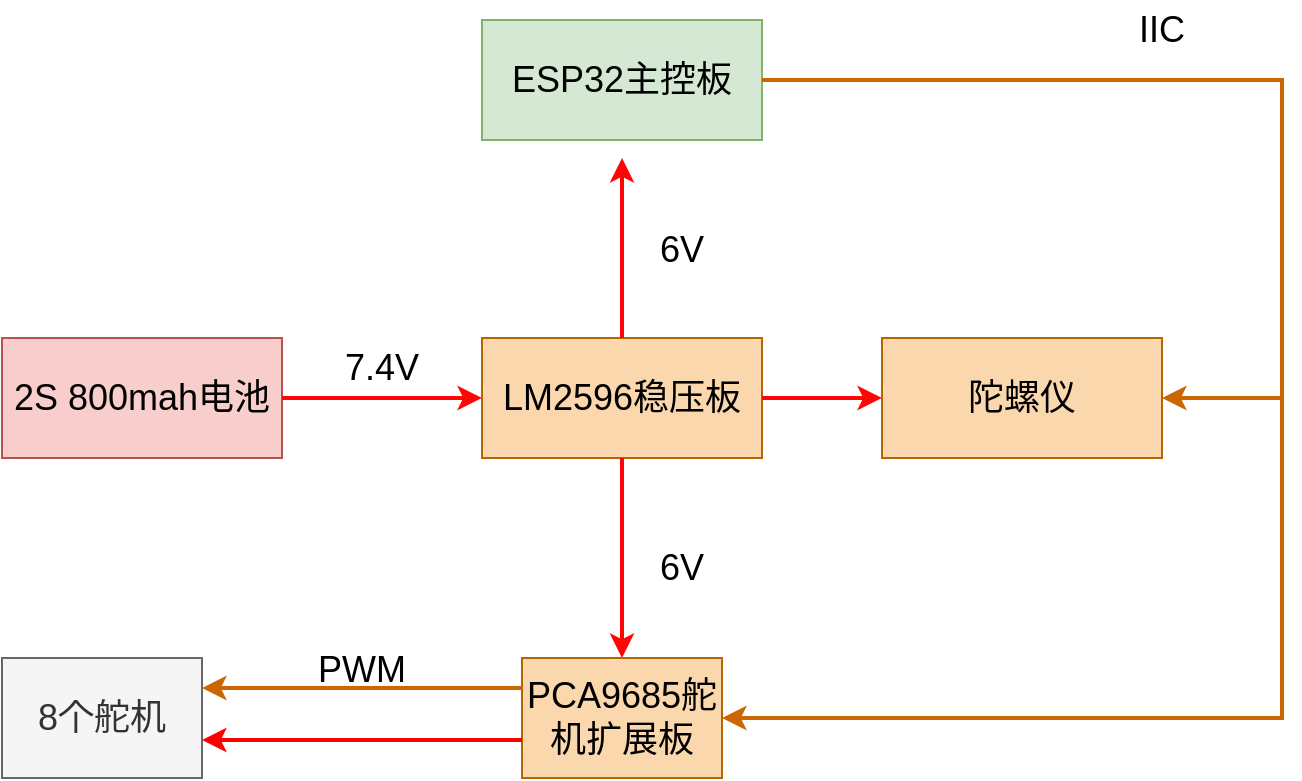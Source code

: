 <mxfile version="20.6.0" type="github">
  <diagram id="n_ZwVlq82vjgPUWkwoDR" name="第 1 页">
    <mxGraphModel dx="1052" dy="545" grid="1" gridSize="10" guides="1" tooltips="1" connect="1" arrows="1" fold="1" page="1" pageScale="1" pageWidth="1169" pageHeight="827" math="0" shadow="0">
      <root>
        <mxCell id="0" />
        <mxCell id="1" parent="0" />
        <mxCell id="PBSmmylOZ62XXE8JsD5N-2" value="&lt;font style=&quot;font-size: 18px;&quot;&gt;2S 800mah电池&lt;/font&gt;" style="rounded=0;whiteSpace=wrap;html=1;fillColor=#f8cecc;strokeColor=#b85450;" vertex="1" parent="1">
          <mxGeometry x="160" y="419" width="140" height="60" as="geometry" />
        </mxCell>
        <mxCell id="PBSmmylOZ62XXE8JsD5N-3" value="" style="endArrow=classic;html=1;rounded=0;fontSize=18;exitX=1;exitY=0.5;exitDx=0;exitDy=0;strokeWidth=2;strokeColor=#FF0505;" edge="1" parent="1" source="PBSmmylOZ62XXE8JsD5N-2">
          <mxGeometry width="50" height="50" relative="1" as="geometry">
            <mxPoint x="350" y="589" as="sourcePoint" />
            <mxPoint x="400" y="449" as="targetPoint" />
          </mxGeometry>
        </mxCell>
        <mxCell id="PBSmmylOZ62XXE8JsD5N-5" value="7.4V" style="text;html=1;strokeColor=none;fillColor=none;align=center;verticalAlign=middle;whiteSpace=wrap;rounded=0;fontSize=18;" vertex="1" parent="1">
          <mxGeometry x="320" y="419" width="60" height="30" as="geometry" />
        </mxCell>
        <mxCell id="PBSmmylOZ62XXE8JsD5N-6" value="&lt;font style=&quot;font-size: 18px;&quot;&gt;LM2596稳压板&lt;/font&gt;" style="rounded=0;whiteSpace=wrap;html=1;fillColor=#fad7ac;strokeColor=#b46504;" vertex="1" parent="1">
          <mxGeometry x="400" y="419" width="140" height="60" as="geometry" />
        </mxCell>
        <mxCell id="PBSmmylOZ62XXE8JsD5N-7" value="" style="endArrow=classic;html=1;rounded=0;fontSize=18;exitX=0.5;exitY=1;exitDx=0;exitDy=0;strokeWidth=2;strokeColor=#FF0505;" edge="1" parent="1" source="PBSmmylOZ62XXE8JsD5N-6">
          <mxGeometry width="50" height="50" relative="1" as="geometry">
            <mxPoint x="440" y="529" as="sourcePoint" />
            <mxPoint x="470" y="579" as="targetPoint" />
          </mxGeometry>
        </mxCell>
        <mxCell id="PBSmmylOZ62XXE8JsD5N-8" value="6V" style="text;html=1;strokeColor=none;fillColor=none;align=center;verticalAlign=middle;whiteSpace=wrap;rounded=0;fontSize=18;" vertex="1" parent="1">
          <mxGeometry x="470" y="519" width="60" height="30" as="geometry" />
        </mxCell>
        <mxCell id="PBSmmylOZ62XXE8JsD5N-9" value="&lt;span style=&quot;font-size: 18px;&quot;&gt;PCA9685舵机扩展板&lt;/span&gt;" style="rounded=0;whiteSpace=wrap;html=1;fillColor=#fad7ac;strokeColor=#b46504;" vertex="1" parent="1">
          <mxGeometry x="420" y="579" width="100" height="60" as="geometry" />
        </mxCell>
        <mxCell id="PBSmmylOZ62XXE8JsD5N-10" value="" style="endArrow=classic;html=1;rounded=0;fontSize=18;exitX=0;exitY=0.25;exitDx=0;exitDy=0;strokeWidth=2;entryX=1;entryY=0.25;entryDx=0;entryDy=0;strokeColor=#CC6600;" edge="1" parent="1" source="PBSmmylOZ62XXE8JsD5N-9" target="PBSmmylOZ62XXE8JsD5N-11">
          <mxGeometry width="50" height="50" relative="1" as="geometry">
            <mxPoint x="460" y="664.5" as="sourcePoint" />
            <mxPoint x="560" y="664.5" as="targetPoint" />
          </mxGeometry>
        </mxCell>
        <mxCell id="PBSmmylOZ62XXE8JsD5N-11" value="&lt;font style=&quot;font-size: 18px;&quot;&gt;8个舵机&lt;/font&gt;" style="rounded=0;whiteSpace=wrap;html=1;fillColor=#f5f5f5;fontColor=#333333;strokeColor=#666666;" vertex="1" parent="1">
          <mxGeometry x="160" y="579" width="100" height="60" as="geometry" />
        </mxCell>
        <mxCell id="PBSmmylOZ62XXE8JsD5N-12" value="PWM" style="text;html=1;strokeColor=none;fillColor=none;align=center;verticalAlign=middle;whiteSpace=wrap;rounded=0;fontSize=18;" vertex="1" parent="1">
          <mxGeometry x="310" y="570" width="60" height="30" as="geometry" />
        </mxCell>
        <mxCell id="PBSmmylOZ62XXE8JsD5N-13" value="" style="endArrow=classic;html=1;rounded=0;fontSize=18;strokeWidth=2;exitX=0.5;exitY=0;exitDx=0;exitDy=0;strokeColor=#FF0505;" edge="1" parent="1" source="PBSmmylOZ62XXE8JsD5N-6">
          <mxGeometry width="50" height="50" relative="1" as="geometry">
            <mxPoint x="370" y="379" as="sourcePoint" />
            <mxPoint x="470" y="329" as="targetPoint" />
          </mxGeometry>
        </mxCell>
        <mxCell id="PBSmmylOZ62XXE8JsD5N-14" value="&lt;font style=&quot;font-size: 18px;&quot;&gt;ESP32主控板&lt;/font&gt;" style="rounded=0;whiteSpace=wrap;html=1;fillColor=#d5e8d4;strokeColor=#82b366;" vertex="1" parent="1">
          <mxGeometry x="400" y="260" width="140" height="60" as="geometry" />
        </mxCell>
        <mxCell id="PBSmmylOZ62XXE8JsD5N-15" value="6V" style="text;html=1;strokeColor=none;fillColor=none;align=center;verticalAlign=middle;whiteSpace=wrap;rounded=0;fontSize=18;" vertex="1" parent="1">
          <mxGeometry x="470" y="360" width="60" height="30" as="geometry" />
        </mxCell>
        <mxCell id="PBSmmylOZ62XXE8JsD5N-16" value="" style="endArrow=classic;html=1;rounded=0;fontSize=18;strokeWidth=2;exitX=1;exitY=0.5;exitDx=0;exitDy=0;entryX=1;entryY=0.5;entryDx=0;entryDy=0;strokeColor=#CC6600;" edge="1" parent="1" source="PBSmmylOZ62XXE8JsD5N-14" target="PBSmmylOZ62XXE8JsD5N-9">
          <mxGeometry width="50" height="50" relative="1" as="geometry">
            <mxPoint x="610" y="340" as="sourcePoint" />
            <mxPoint x="620" y="690" as="targetPoint" />
            <Array as="points">
              <mxPoint x="800" y="290" />
              <mxPoint x="800" y="609" />
            </Array>
          </mxGeometry>
        </mxCell>
        <mxCell id="PBSmmylOZ62XXE8JsD5N-17" value="IIC" style="text;html=1;strokeColor=none;fillColor=none;align=center;verticalAlign=middle;whiteSpace=wrap;rounded=0;fontSize=18;" vertex="1" parent="1">
          <mxGeometry x="710" y="250" width="60" height="30" as="geometry" />
        </mxCell>
        <mxCell id="PBSmmylOZ62XXE8JsD5N-18" value="" style="endArrow=classic;html=1;rounded=0;fontSize=18;strokeWidth=2;exitX=1;exitY=0.5;exitDx=0;exitDy=0;strokeColor=#FF0505;" edge="1" parent="1" source="PBSmmylOZ62XXE8JsD5N-6">
          <mxGeometry width="50" height="50" relative="1" as="geometry">
            <mxPoint x="600" y="480" as="sourcePoint" />
            <mxPoint x="600" y="449" as="targetPoint" />
          </mxGeometry>
        </mxCell>
        <mxCell id="PBSmmylOZ62XXE8JsD5N-20" value="&lt;font style=&quot;font-size: 18px;&quot;&gt;陀螺仪&lt;/font&gt;" style="rounded=0;whiteSpace=wrap;html=1;fillColor=#fad7ac;strokeColor=#b46504;" vertex="1" parent="1">
          <mxGeometry x="600" y="419" width="140" height="60" as="geometry" />
        </mxCell>
        <mxCell id="PBSmmylOZ62XXE8JsD5N-21" value="" style="endArrow=classic;html=1;rounded=0;fontSize=18;strokeWidth=2;entryX=1;entryY=0.5;entryDx=0;entryDy=0;strokeColor=#CC6600;" edge="1" parent="1" target="PBSmmylOZ62XXE8JsD5N-20">
          <mxGeometry width="50" height="50" relative="1" as="geometry">
            <mxPoint x="800" y="449" as="sourcePoint" />
            <mxPoint x="890" y="404" as="targetPoint" />
          </mxGeometry>
        </mxCell>
        <mxCell id="PBSmmylOZ62XXE8JsD5N-22" value="" style="endArrow=classic;html=1;rounded=0;fontSize=18;exitX=0;exitY=0.25;exitDx=0;exitDy=0;strokeWidth=2;entryX=1;entryY=0.25;entryDx=0;entryDy=0;strokeColor=#FF0000;" edge="1" parent="1">
          <mxGeometry width="50" height="50" relative="1" as="geometry">
            <mxPoint x="420" y="620" as="sourcePoint" />
            <mxPoint x="260" y="620" as="targetPoint" />
          </mxGeometry>
        </mxCell>
      </root>
    </mxGraphModel>
  </diagram>
</mxfile>

